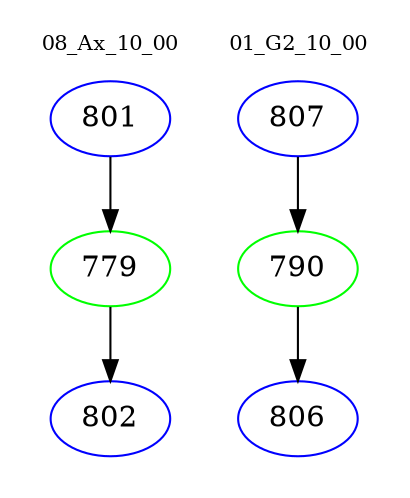 digraph{
subgraph cluster_0 {
color = white
label = "08_Ax_10_00";
fontsize=10;
T0_801 [label="801", color="blue"]
T0_801 -> T0_779 [color="black"]
T0_779 [label="779", color="green"]
T0_779 -> T0_802 [color="black"]
T0_802 [label="802", color="blue"]
}
subgraph cluster_1 {
color = white
label = "01_G2_10_00";
fontsize=10;
T1_807 [label="807", color="blue"]
T1_807 -> T1_790 [color="black"]
T1_790 [label="790", color="green"]
T1_790 -> T1_806 [color="black"]
T1_806 [label="806", color="blue"]
}
}
